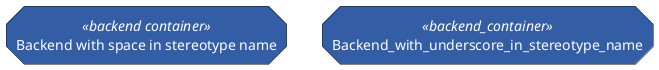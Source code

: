 {
  "sha1": "bj02yweo88yepgjuym2ws2dkljxodls",
  "insertion": {
    "when": "2024-05-30T20:48:22.102Z",
    "url": "https://forum.plantuml.net/15839/stereotype-skinparam-with-spaces-the-name-working-anymore",
    "user": "plantuml@gmail.com"
  }
}
@startuml
skinparam rectangle<<backend container>> {
    StereotypeFontColor #FFFFFF
    FontColor #FFFFFF
    BackgroundColor #335DA5
    RoundCorner 0
    DiagonalCorner 18
}

skinparam rectangle<<backend_container>> {
    StereotypeFontColor #FFFFFF
    FontColor #FFFFFF
    BackgroundColor #335DA5
    RoundCorner 0
    DiagonalCorner 18
}

rectangle "Backend with space in stereotype name" <<backend container>> as c1

rectangle "Backend_with_underscore_in_stereotype_name" <<backend_container>> as c2

@enduml
